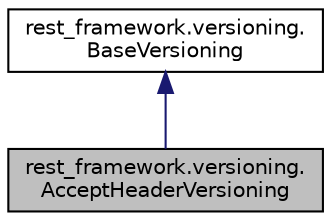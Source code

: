 digraph "rest_framework.versioning.AcceptHeaderVersioning"
{
 // LATEX_PDF_SIZE
  edge [fontname="Helvetica",fontsize="10",labelfontname="Helvetica",labelfontsize="10"];
  node [fontname="Helvetica",fontsize="10",shape=record];
  Node1 [label="rest_framework.versioning.\lAcceptHeaderVersioning",height=0.2,width=0.4,color="black", fillcolor="grey75", style="filled", fontcolor="black",tooltip=" "];
  Node2 -> Node1 [dir="back",color="midnightblue",fontsize="10",style="solid",fontname="Helvetica"];
  Node2 [label="rest_framework.versioning.\lBaseVersioning",height=0.2,width=0.4,color="black", fillcolor="white", style="filled",URL="$classrest__framework_1_1versioning_1_1_base_versioning.html",tooltip=" "];
}
